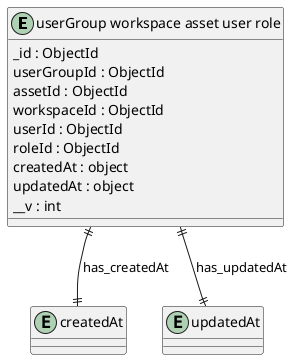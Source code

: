 @startuml userGroup_workspace_asset_user_role_Diagram

entity "userGroup workspace asset user role" as userGroup_workspace_asset_user_role {
  _id : ObjectId
  userGroupId : ObjectId
  assetId : ObjectId
  workspaceId : ObjectId
  userId : ObjectId
  roleId : ObjectId
  createdAt : object
  updatedAt : object
  __v : int
}

entity "createdAt" as createdAt {
}

entity "updatedAt" as updatedAt {
}

' // Relationships
userGroup_workspace_asset_user_role ||--|| createdAt : has_createdAt
userGroup_workspace_asset_user_role ||--|| updatedAt : has_updatedAt
@enduml